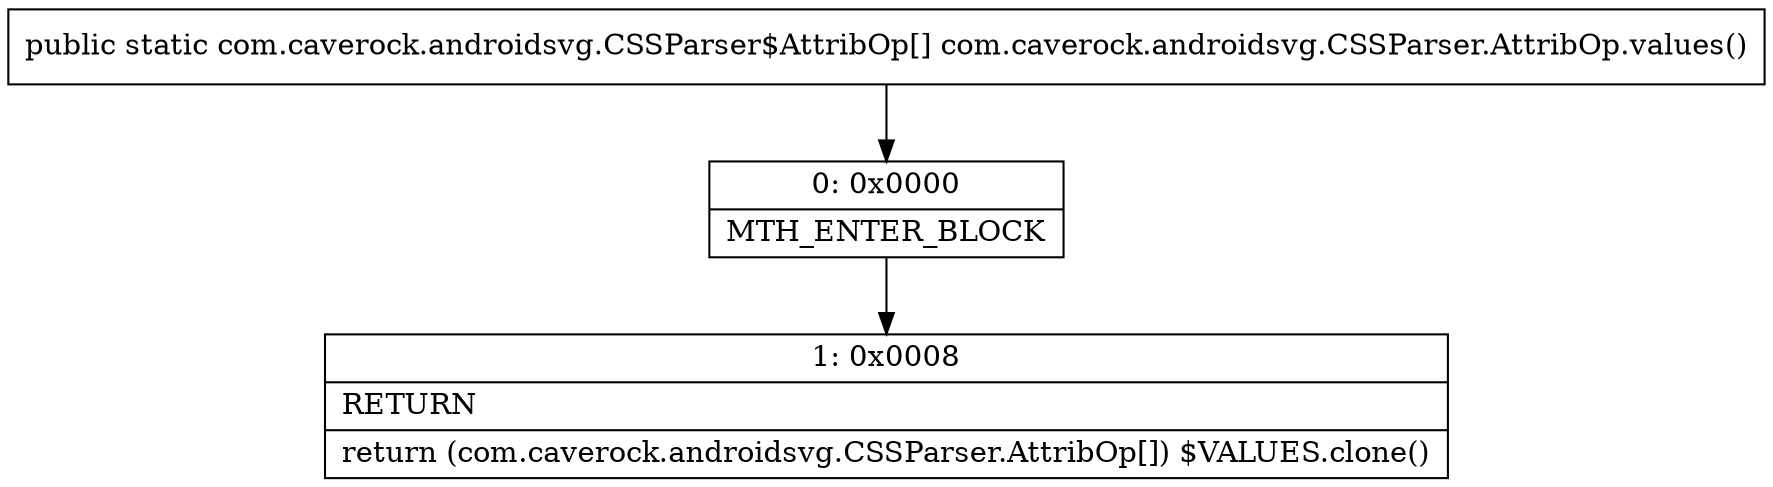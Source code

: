 digraph "CFG forcom.caverock.androidsvg.CSSParser.AttribOp.values()[Lcom\/caverock\/androidsvg\/CSSParser$AttribOp;" {
Node_0 [shape=record,label="{0\:\ 0x0000|MTH_ENTER_BLOCK\l}"];
Node_1 [shape=record,label="{1\:\ 0x0008|RETURN\l|return (com.caverock.androidsvg.CSSParser.AttribOp[]) $VALUES.clone()\l}"];
MethodNode[shape=record,label="{public static com.caverock.androidsvg.CSSParser$AttribOp[] com.caverock.androidsvg.CSSParser.AttribOp.values() }"];
MethodNode -> Node_0;
Node_0 -> Node_1;
}

